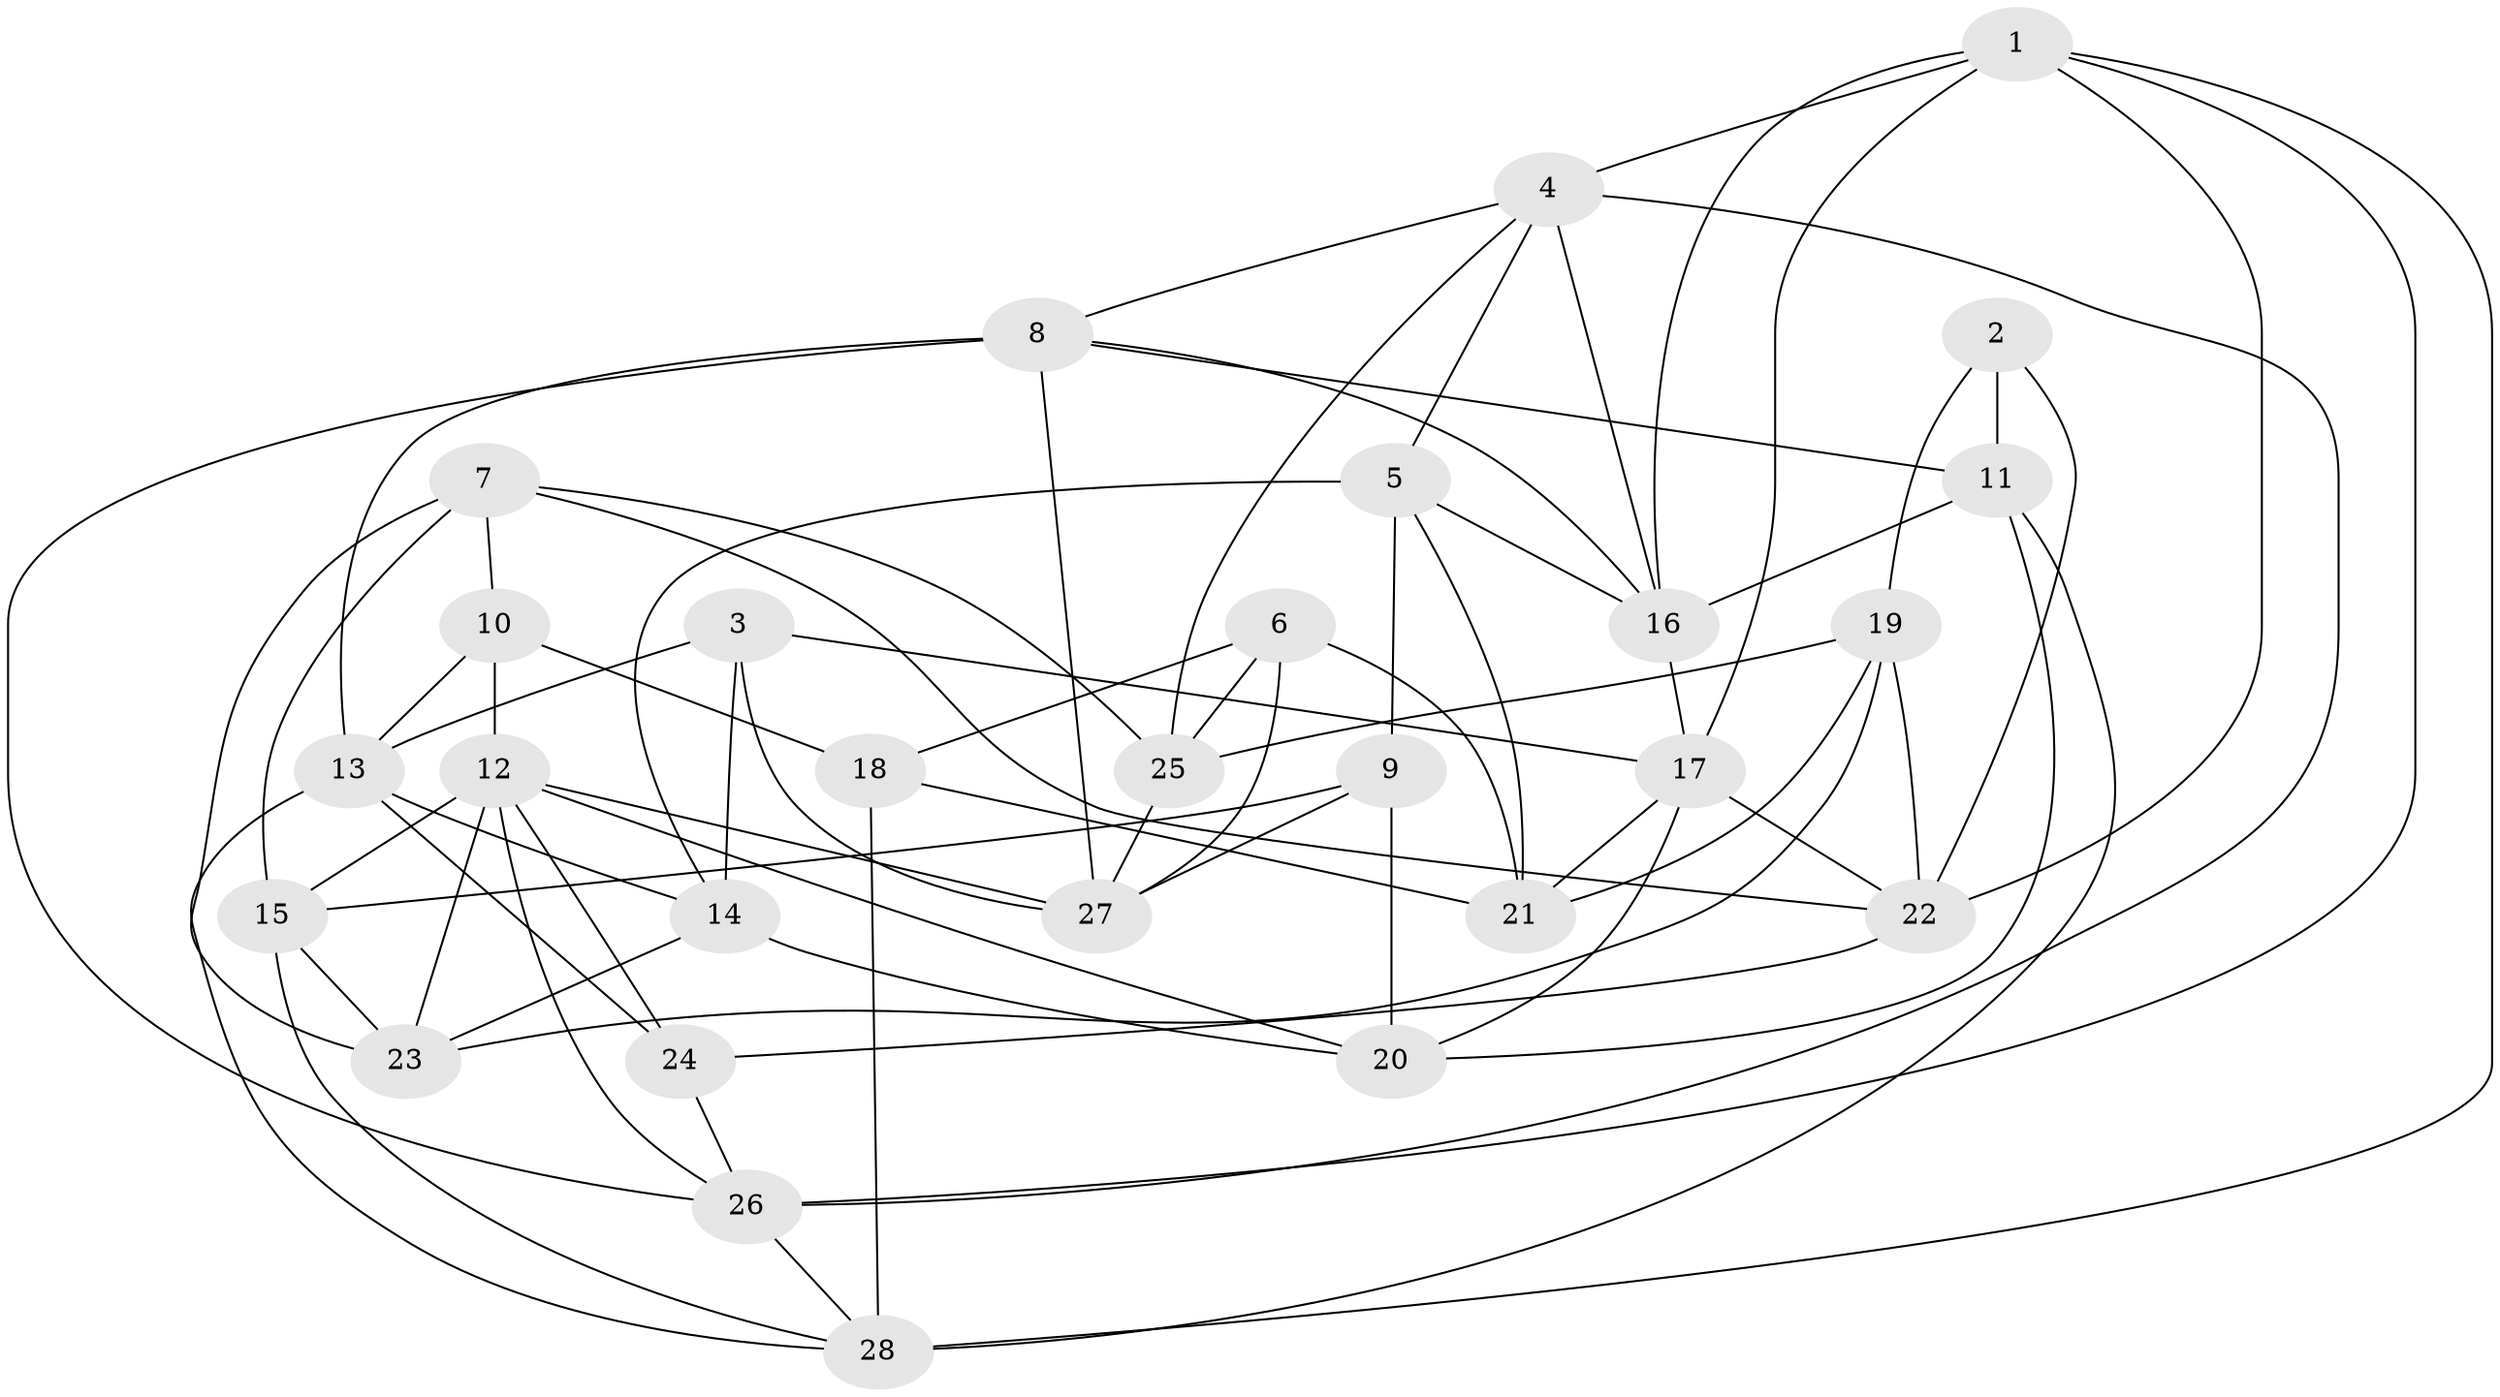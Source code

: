 // original degree distribution, {4: 1.0}
// Generated by graph-tools (version 1.1) at 2025/03/03/09/25 03:03:00]
// undirected, 28 vertices, 72 edges
graph export_dot {
graph [start="1"]
  node [color=gray90,style=filled];
  1;
  2;
  3;
  4;
  5;
  6;
  7;
  8;
  9;
  10;
  11;
  12;
  13;
  14;
  15;
  16;
  17;
  18;
  19;
  20;
  21;
  22;
  23;
  24;
  25;
  26;
  27;
  28;
  1 -- 4 [weight=1.0];
  1 -- 16 [weight=1.0];
  1 -- 17 [weight=1.0];
  1 -- 22 [weight=1.0];
  1 -- 26 [weight=1.0];
  1 -- 28 [weight=1.0];
  2 -- 11 [weight=2.0];
  2 -- 19 [weight=1.0];
  2 -- 22 [weight=1.0];
  3 -- 13 [weight=1.0];
  3 -- 14 [weight=1.0];
  3 -- 17 [weight=1.0];
  3 -- 27 [weight=1.0];
  4 -- 5 [weight=1.0];
  4 -- 8 [weight=1.0];
  4 -- 16 [weight=1.0];
  4 -- 25 [weight=1.0];
  4 -- 26 [weight=1.0];
  5 -- 9 [weight=2.0];
  5 -- 14 [weight=1.0];
  5 -- 16 [weight=1.0];
  5 -- 21 [weight=1.0];
  6 -- 18 [weight=1.0];
  6 -- 21 [weight=1.0];
  6 -- 25 [weight=1.0];
  6 -- 27 [weight=1.0];
  7 -- 10 [weight=1.0];
  7 -- 15 [weight=2.0];
  7 -- 22 [weight=1.0];
  7 -- 23 [weight=1.0];
  7 -- 25 [weight=1.0];
  8 -- 11 [weight=1.0];
  8 -- 13 [weight=1.0];
  8 -- 16 [weight=1.0];
  8 -- 26 [weight=1.0];
  8 -- 27 [weight=1.0];
  9 -- 15 [weight=1.0];
  9 -- 20 [weight=2.0];
  9 -- 27 [weight=1.0];
  10 -- 12 [weight=2.0];
  10 -- 13 [weight=1.0];
  10 -- 18 [weight=2.0];
  11 -- 16 [weight=1.0];
  11 -- 20 [weight=1.0];
  11 -- 28 [weight=1.0];
  12 -- 15 [weight=1.0];
  12 -- 20 [weight=1.0];
  12 -- 23 [weight=1.0];
  12 -- 24 [weight=1.0];
  12 -- 26 [weight=1.0];
  12 -- 27 [weight=1.0];
  13 -- 14 [weight=1.0];
  13 -- 24 [weight=1.0];
  13 -- 28 [weight=1.0];
  14 -- 20 [weight=1.0];
  14 -- 23 [weight=2.0];
  15 -- 23 [weight=1.0];
  15 -- 28 [weight=1.0];
  16 -- 17 [weight=1.0];
  17 -- 20 [weight=1.0];
  17 -- 21 [weight=1.0];
  17 -- 22 [weight=1.0];
  18 -- 21 [weight=2.0];
  18 -- 28 [weight=1.0];
  19 -- 21 [weight=1.0];
  19 -- 22 [weight=1.0];
  19 -- 23 [weight=1.0];
  19 -- 25 [weight=2.0];
  22 -- 24 [weight=1.0];
  24 -- 26 [weight=1.0];
  25 -- 27 [weight=1.0];
  26 -- 28 [weight=1.0];
}

